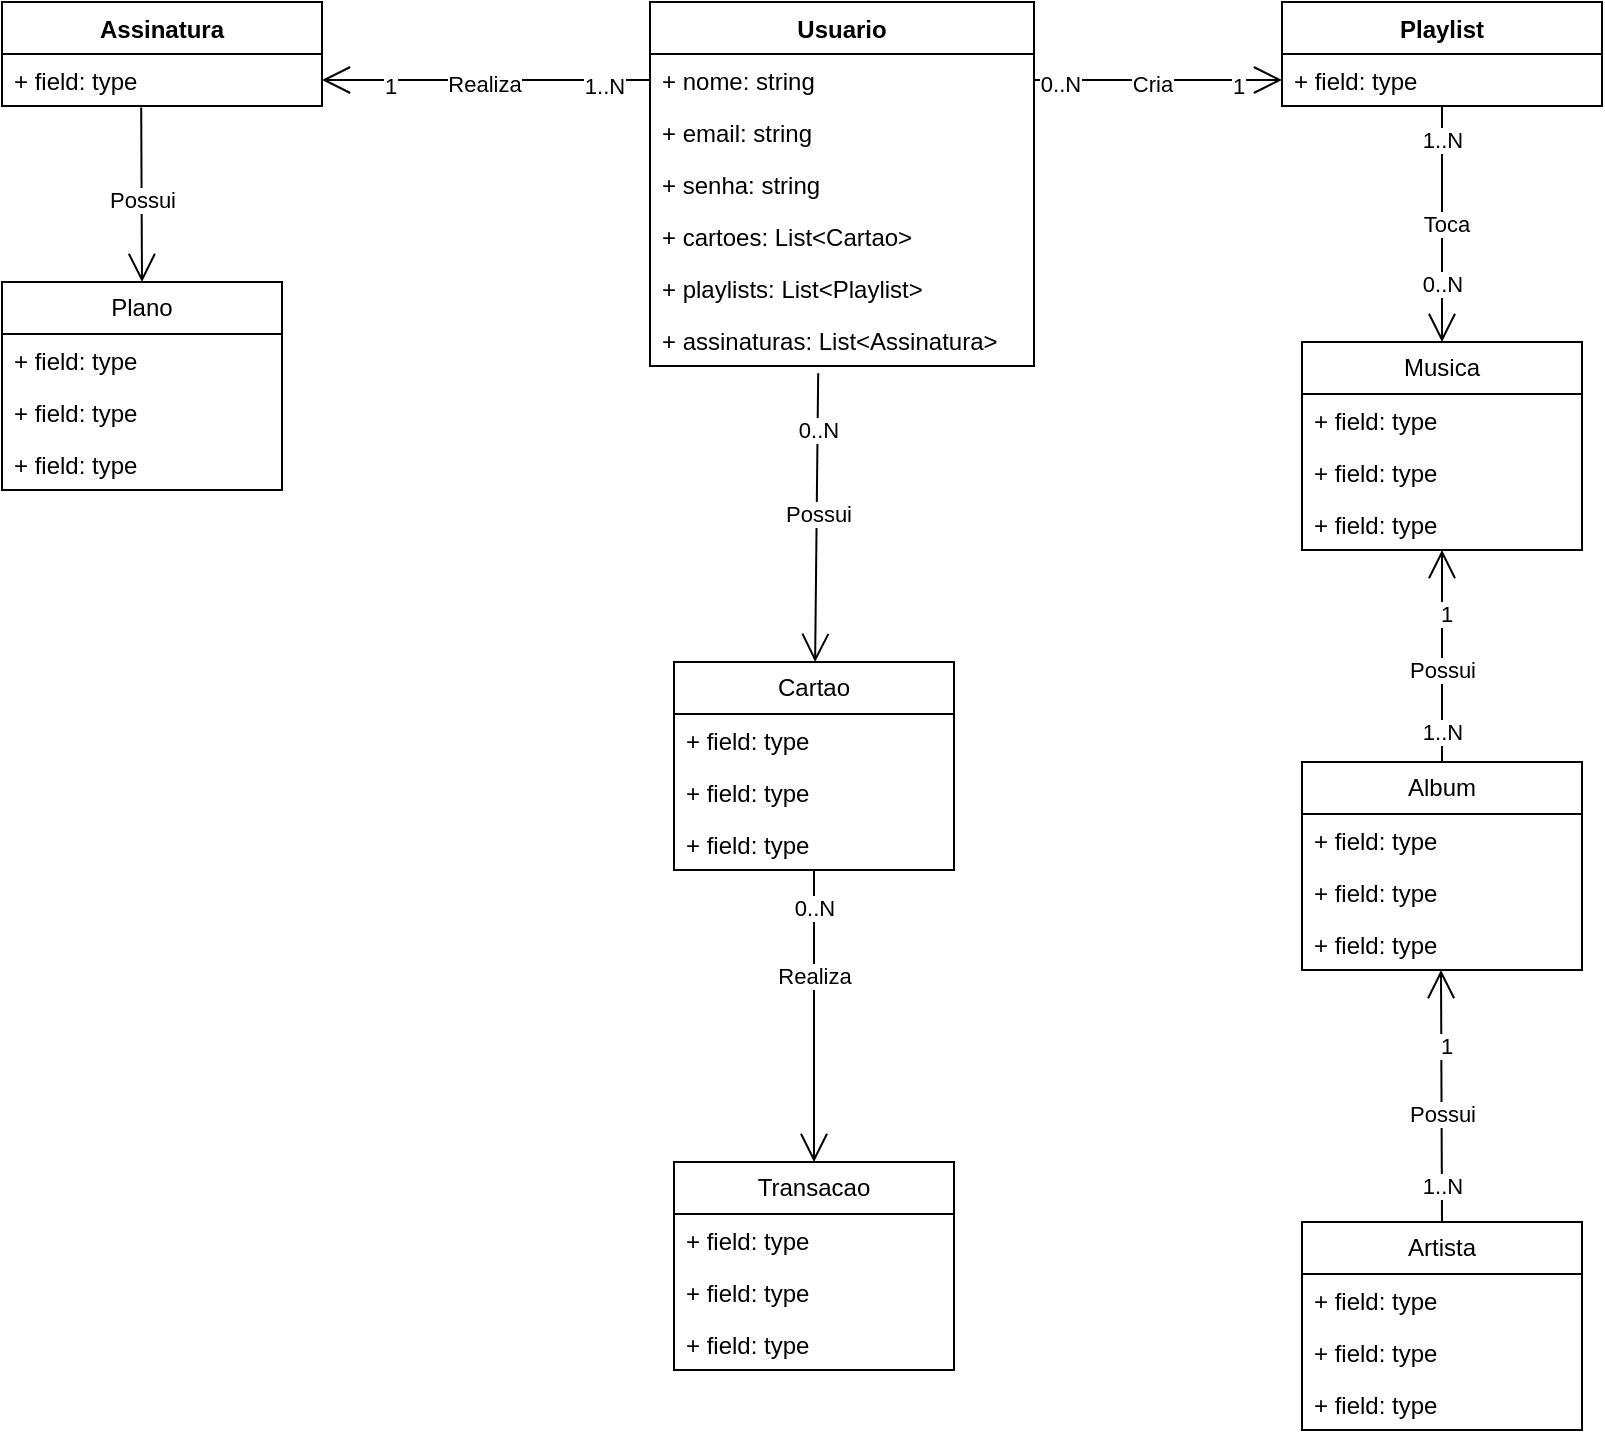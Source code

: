 <mxfile version="22.1.2" type="device">
  <diagram id="C5RBs43oDa-KdzZeNtuy" name="Page-1">
    <mxGraphModel dx="1050" dy="621" grid="1" gridSize="10" guides="1" tooltips="1" connect="1" arrows="1" fold="1" page="1" pageScale="1" pageWidth="827" pageHeight="1169" math="0" shadow="0">
      <root>
        <mxCell id="WIyWlLk6GJQsqaUBKTNV-0" />
        <mxCell id="WIyWlLk6GJQsqaUBKTNV-1" parent="WIyWlLk6GJQsqaUBKTNV-0" />
        <mxCell id="dGO_XDU8RdX9uPXasSDS-13" value="Assinatura" style="swimlane;fontStyle=1;align=center;verticalAlign=top;childLayout=stackLayout;horizontal=1;startSize=26;horizontalStack=0;resizeParent=1;resizeParentMax=0;resizeLast=0;collapsible=1;marginBottom=0;whiteSpace=wrap;html=1;" vertex="1" parent="WIyWlLk6GJQsqaUBKTNV-1">
          <mxGeometry x="14" y="120" width="160" height="52" as="geometry" />
        </mxCell>
        <mxCell id="dGO_XDU8RdX9uPXasSDS-14" value="+ field: type" style="text;strokeColor=none;fillColor=none;align=left;verticalAlign=top;spacingLeft=4;spacingRight=4;overflow=hidden;rotatable=0;points=[[0,0.5],[1,0.5]];portConstraint=eastwest;whiteSpace=wrap;html=1;" vertex="1" parent="dGO_XDU8RdX9uPXasSDS-13">
          <mxGeometry y="26" width="160" height="26" as="geometry" />
        </mxCell>
        <mxCell id="dGO_XDU8RdX9uPXasSDS-17" value="Usuario" style="swimlane;fontStyle=1;align=center;verticalAlign=top;childLayout=stackLayout;horizontal=1;startSize=26;horizontalStack=0;resizeParent=1;resizeParentMax=0;resizeLast=0;collapsible=1;marginBottom=0;whiteSpace=wrap;html=1;" vertex="1" parent="WIyWlLk6GJQsqaUBKTNV-1">
          <mxGeometry x="338" y="120" width="192" height="182" as="geometry" />
        </mxCell>
        <mxCell id="dGO_XDU8RdX9uPXasSDS-18" value="+ nome: string" style="text;strokeColor=none;fillColor=none;align=left;verticalAlign=top;spacingLeft=4;spacingRight=4;overflow=hidden;rotatable=0;points=[[0,0.5],[1,0.5]];portConstraint=eastwest;whiteSpace=wrap;html=1;" vertex="1" parent="dGO_XDU8RdX9uPXasSDS-17">
          <mxGeometry y="26" width="192" height="26" as="geometry" />
        </mxCell>
        <mxCell id="dGO_XDU8RdX9uPXasSDS-97" value="+ email: string" style="text;strokeColor=none;fillColor=none;align=left;verticalAlign=top;spacingLeft=4;spacingRight=4;overflow=hidden;rotatable=0;points=[[0,0.5],[1,0.5]];portConstraint=eastwest;whiteSpace=wrap;html=1;" vertex="1" parent="dGO_XDU8RdX9uPXasSDS-17">
          <mxGeometry y="52" width="192" height="26" as="geometry" />
        </mxCell>
        <mxCell id="dGO_XDU8RdX9uPXasSDS-98" value="+ senha: string" style="text;strokeColor=none;fillColor=none;align=left;verticalAlign=top;spacingLeft=4;spacingRight=4;overflow=hidden;rotatable=0;points=[[0,0.5],[1,0.5]];portConstraint=eastwest;whiteSpace=wrap;html=1;" vertex="1" parent="dGO_XDU8RdX9uPXasSDS-17">
          <mxGeometry y="78" width="192" height="26" as="geometry" />
        </mxCell>
        <mxCell id="dGO_XDU8RdX9uPXasSDS-99" value="+ cartoes: List&amp;lt;Cartao&amp;gt;" style="text;strokeColor=none;fillColor=none;align=left;verticalAlign=top;spacingLeft=4;spacingRight=4;overflow=hidden;rotatable=0;points=[[0,0.5],[1,0.5]];portConstraint=eastwest;whiteSpace=wrap;html=1;" vertex="1" parent="dGO_XDU8RdX9uPXasSDS-17">
          <mxGeometry y="104" width="192" height="26" as="geometry" />
        </mxCell>
        <mxCell id="dGO_XDU8RdX9uPXasSDS-100" value="+ playlists: List&amp;lt;Playlist&amp;gt;" style="text;strokeColor=none;fillColor=none;align=left;verticalAlign=top;spacingLeft=4;spacingRight=4;overflow=hidden;rotatable=0;points=[[0,0.5],[1,0.5]];portConstraint=eastwest;whiteSpace=wrap;html=1;" vertex="1" parent="dGO_XDU8RdX9uPXasSDS-17">
          <mxGeometry y="130" width="192" height="26" as="geometry" />
        </mxCell>
        <mxCell id="dGO_XDU8RdX9uPXasSDS-101" value="+ assinaturas: List&amp;lt;Assinatura&amp;gt;" style="text;strokeColor=none;fillColor=none;align=left;verticalAlign=top;spacingLeft=4;spacingRight=4;overflow=hidden;rotatable=0;points=[[0,0.5],[1,0.5]];portConstraint=eastwest;whiteSpace=wrap;html=1;" vertex="1" parent="dGO_XDU8RdX9uPXasSDS-17">
          <mxGeometry y="156" width="192" height="26" as="geometry" />
        </mxCell>
        <mxCell id="dGO_XDU8RdX9uPXasSDS-21" value="Playlist" style="swimlane;fontStyle=1;align=center;verticalAlign=top;childLayout=stackLayout;horizontal=1;startSize=26;horizontalStack=0;resizeParent=1;resizeParentMax=0;resizeLast=0;collapsible=1;marginBottom=0;whiteSpace=wrap;html=1;" vertex="1" parent="WIyWlLk6GJQsqaUBKTNV-1">
          <mxGeometry x="654" y="120" width="160" height="52" as="geometry" />
        </mxCell>
        <mxCell id="dGO_XDU8RdX9uPXasSDS-22" value="+ field: type" style="text;strokeColor=none;fillColor=none;align=left;verticalAlign=top;spacingLeft=4;spacingRight=4;overflow=hidden;rotatable=0;points=[[0,0.5],[1,0.5]];portConstraint=eastwest;whiteSpace=wrap;html=1;" vertex="1" parent="dGO_XDU8RdX9uPXasSDS-21">
          <mxGeometry y="26" width="160" height="26" as="geometry" />
        </mxCell>
        <mxCell id="dGO_XDU8RdX9uPXasSDS-32" value="" style="endArrow=open;endFill=1;endSize=12;html=1;rounded=0;entryX=0;entryY=0.5;entryDx=0;entryDy=0;" edge="1" parent="WIyWlLk6GJQsqaUBKTNV-1" source="dGO_XDU8RdX9uPXasSDS-18" target="dGO_XDU8RdX9uPXasSDS-22">
          <mxGeometry width="160" relative="1" as="geometry">
            <mxPoint x="504" y="159" as="sourcePoint" />
            <mxPoint x="654" y="163" as="targetPoint" />
          </mxGeometry>
        </mxCell>
        <mxCell id="dGO_XDU8RdX9uPXasSDS-33" value="Cria" style="edgeLabel;html=1;align=center;verticalAlign=middle;resizable=0;points=[];" vertex="1" connectable="0" parent="dGO_XDU8RdX9uPXasSDS-32">
          <mxGeometry x="-0.048" y="-2" relative="1" as="geometry">
            <mxPoint as="offset" />
          </mxGeometry>
        </mxCell>
        <mxCell id="dGO_XDU8RdX9uPXasSDS-34" value="0..N" style="edgeLabel;html=1;align=center;verticalAlign=middle;resizable=0;points=[];" vertex="1" connectable="0" parent="dGO_XDU8RdX9uPXasSDS-32">
          <mxGeometry x="-0.794" y="-2" relative="1" as="geometry">
            <mxPoint as="offset" />
          </mxGeometry>
        </mxCell>
        <mxCell id="dGO_XDU8RdX9uPXasSDS-35" value="1" style="edgeLabel;html=1;align=center;verticalAlign=middle;resizable=0;points=[];" vertex="1" connectable="0" parent="dGO_XDU8RdX9uPXasSDS-32">
          <mxGeometry x="0.635" y="-3" relative="1" as="geometry">
            <mxPoint as="offset" />
          </mxGeometry>
        </mxCell>
        <mxCell id="dGO_XDU8RdX9uPXasSDS-36" value="" style="endArrow=open;endFill=1;endSize=12;html=1;rounded=0;entryX=1;entryY=0.5;entryDx=0;entryDy=0;exitX=0;exitY=0.5;exitDx=0;exitDy=0;" edge="1" parent="WIyWlLk6GJQsqaUBKTNV-1" source="dGO_XDU8RdX9uPXasSDS-18" target="dGO_XDU8RdX9uPXasSDS-14">
          <mxGeometry width="160" relative="1" as="geometry">
            <mxPoint x="534" y="108" as="sourcePoint" />
            <mxPoint x="694" y="108" as="targetPoint" />
          </mxGeometry>
        </mxCell>
        <mxCell id="dGO_XDU8RdX9uPXasSDS-37" value="Realiza" style="edgeLabel;html=1;align=center;verticalAlign=middle;resizable=0;points=[];" vertex="1" connectable="0" parent="dGO_XDU8RdX9uPXasSDS-36">
          <mxGeometry x="0.012" y="2" relative="1" as="geometry">
            <mxPoint as="offset" />
          </mxGeometry>
        </mxCell>
        <mxCell id="dGO_XDU8RdX9uPXasSDS-40" value="1..N" style="edgeLabel;html=1;align=center;verticalAlign=middle;resizable=0;points=[];" vertex="1" connectable="0" parent="dGO_XDU8RdX9uPXasSDS-36">
          <mxGeometry x="-0.72" y="3" relative="1" as="geometry">
            <mxPoint as="offset" />
          </mxGeometry>
        </mxCell>
        <mxCell id="dGO_XDU8RdX9uPXasSDS-43" value="1" style="edgeLabel;html=1;align=center;verticalAlign=middle;resizable=0;points=[];" vertex="1" connectable="0" parent="dGO_XDU8RdX9uPXasSDS-36">
          <mxGeometry x="0.585" y="3" relative="1" as="geometry">
            <mxPoint as="offset" />
          </mxGeometry>
        </mxCell>
        <mxCell id="dGO_XDU8RdX9uPXasSDS-48" value="Musica" style="swimlane;fontStyle=0;childLayout=stackLayout;horizontal=1;startSize=26;fillColor=none;horizontalStack=0;resizeParent=1;resizeParentMax=0;resizeLast=0;collapsible=1;marginBottom=0;whiteSpace=wrap;html=1;" vertex="1" parent="WIyWlLk6GJQsqaUBKTNV-1">
          <mxGeometry x="664" y="290" width="140" height="104" as="geometry" />
        </mxCell>
        <mxCell id="dGO_XDU8RdX9uPXasSDS-49" value="+ field: type" style="text;strokeColor=none;fillColor=none;align=left;verticalAlign=top;spacingLeft=4;spacingRight=4;overflow=hidden;rotatable=0;points=[[0,0.5],[1,0.5]];portConstraint=eastwest;whiteSpace=wrap;html=1;" vertex="1" parent="dGO_XDU8RdX9uPXasSDS-48">
          <mxGeometry y="26" width="140" height="26" as="geometry" />
        </mxCell>
        <mxCell id="dGO_XDU8RdX9uPXasSDS-50" value="+ field: type" style="text;strokeColor=none;fillColor=none;align=left;verticalAlign=top;spacingLeft=4;spacingRight=4;overflow=hidden;rotatable=0;points=[[0,0.5],[1,0.5]];portConstraint=eastwest;whiteSpace=wrap;html=1;" vertex="1" parent="dGO_XDU8RdX9uPXasSDS-48">
          <mxGeometry y="52" width="140" height="26" as="geometry" />
        </mxCell>
        <mxCell id="dGO_XDU8RdX9uPXasSDS-51" value="+ field: type" style="text;strokeColor=none;fillColor=none;align=left;verticalAlign=top;spacingLeft=4;spacingRight=4;overflow=hidden;rotatable=0;points=[[0,0.5],[1,0.5]];portConstraint=eastwest;whiteSpace=wrap;html=1;" vertex="1" parent="dGO_XDU8RdX9uPXasSDS-48">
          <mxGeometry y="78" width="140" height="26" as="geometry" />
        </mxCell>
        <mxCell id="dGO_XDU8RdX9uPXasSDS-52" value="" style="endArrow=open;endFill=1;endSize=12;html=1;rounded=0;" edge="1" parent="WIyWlLk6GJQsqaUBKTNV-1" source="dGO_XDU8RdX9uPXasSDS-22" target="dGO_XDU8RdX9uPXasSDS-48">
          <mxGeometry width="160" relative="1" as="geometry">
            <mxPoint x="530" y="330" as="sourcePoint" />
            <mxPoint x="690" y="330" as="targetPoint" />
          </mxGeometry>
        </mxCell>
        <mxCell id="dGO_XDU8RdX9uPXasSDS-53" value="Toca" style="edgeLabel;html=1;align=center;verticalAlign=middle;resizable=0;points=[];" vertex="1" connectable="0" parent="dGO_XDU8RdX9uPXasSDS-52">
          <mxGeometry y="2" relative="1" as="geometry">
            <mxPoint as="offset" />
          </mxGeometry>
        </mxCell>
        <mxCell id="dGO_XDU8RdX9uPXasSDS-54" value="1..N" style="edgeLabel;html=1;align=center;verticalAlign=middle;resizable=0;points=[];" vertex="1" connectable="0" parent="dGO_XDU8RdX9uPXasSDS-52">
          <mxGeometry x="-0.712" relative="1" as="geometry">
            <mxPoint as="offset" />
          </mxGeometry>
        </mxCell>
        <mxCell id="dGO_XDU8RdX9uPXasSDS-55" value="0..N" style="edgeLabel;html=1;align=center;verticalAlign=middle;resizable=0;points=[];" vertex="1" connectable="0" parent="dGO_XDU8RdX9uPXasSDS-52">
          <mxGeometry x="0.508" relative="1" as="geometry">
            <mxPoint as="offset" />
          </mxGeometry>
        </mxCell>
        <mxCell id="dGO_XDU8RdX9uPXasSDS-56" value="Plano" style="swimlane;fontStyle=0;childLayout=stackLayout;horizontal=1;startSize=26;fillColor=none;horizontalStack=0;resizeParent=1;resizeParentMax=0;resizeLast=0;collapsible=1;marginBottom=0;whiteSpace=wrap;html=1;" vertex="1" parent="WIyWlLk6GJQsqaUBKTNV-1">
          <mxGeometry x="14" y="260" width="140" height="104" as="geometry" />
        </mxCell>
        <mxCell id="dGO_XDU8RdX9uPXasSDS-57" value="+ field: type" style="text;strokeColor=none;fillColor=none;align=left;verticalAlign=top;spacingLeft=4;spacingRight=4;overflow=hidden;rotatable=0;points=[[0,0.5],[1,0.5]];portConstraint=eastwest;whiteSpace=wrap;html=1;" vertex="1" parent="dGO_XDU8RdX9uPXasSDS-56">
          <mxGeometry y="26" width="140" height="26" as="geometry" />
        </mxCell>
        <mxCell id="dGO_XDU8RdX9uPXasSDS-58" value="+ field: type" style="text;strokeColor=none;fillColor=none;align=left;verticalAlign=top;spacingLeft=4;spacingRight=4;overflow=hidden;rotatable=0;points=[[0,0.5],[1,0.5]];portConstraint=eastwest;whiteSpace=wrap;html=1;" vertex="1" parent="dGO_XDU8RdX9uPXasSDS-56">
          <mxGeometry y="52" width="140" height="26" as="geometry" />
        </mxCell>
        <mxCell id="dGO_XDU8RdX9uPXasSDS-59" value="+ field: type" style="text;strokeColor=none;fillColor=none;align=left;verticalAlign=top;spacingLeft=4;spacingRight=4;overflow=hidden;rotatable=0;points=[[0,0.5],[1,0.5]];portConstraint=eastwest;whiteSpace=wrap;html=1;" vertex="1" parent="dGO_XDU8RdX9uPXasSDS-56">
          <mxGeometry y="78" width="140" height="26" as="geometry" />
        </mxCell>
        <mxCell id="dGO_XDU8RdX9uPXasSDS-60" value="" style="endArrow=open;endFill=1;endSize=12;html=1;rounded=0;entryX=0.5;entryY=0;entryDx=0;entryDy=0;exitX=0.435;exitY=1.031;exitDx=0;exitDy=0;exitPerimeter=0;entryPerimeter=0;" edge="1" parent="WIyWlLk6GJQsqaUBKTNV-1" source="dGO_XDU8RdX9uPXasSDS-14" target="dGO_XDU8RdX9uPXasSDS-56">
          <mxGeometry width="160" relative="1" as="geometry">
            <mxPoint x="80" y="160" as="sourcePoint" />
            <mxPoint x="690" y="330" as="targetPoint" />
          </mxGeometry>
        </mxCell>
        <mxCell id="dGO_XDU8RdX9uPXasSDS-95" value="Possui" style="edgeLabel;html=1;align=center;verticalAlign=middle;resizable=0;points=[];" vertex="1" connectable="0" parent="dGO_XDU8RdX9uPXasSDS-60">
          <mxGeometry x="0.06" relative="1" as="geometry">
            <mxPoint as="offset" />
          </mxGeometry>
        </mxCell>
        <mxCell id="dGO_XDU8RdX9uPXasSDS-62" value="Cartao" style="swimlane;fontStyle=0;childLayout=stackLayout;horizontal=1;startSize=26;fillColor=none;horizontalStack=0;resizeParent=1;resizeParentMax=0;resizeLast=0;collapsible=1;marginBottom=0;whiteSpace=wrap;html=1;" vertex="1" parent="WIyWlLk6GJQsqaUBKTNV-1">
          <mxGeometry x="350" y="450" width="140" height="104" as="geometry" />
        </mxCell>
        <mxCell id="dGO_XDU8RdX9uPXasSDS-63" value="+ field: type" style="text;strokeColor=none;fillColor=none;align=left;verticalAlign=top;spacingLeft=4;spacingRight=4;overflow=hidden;rotatable=0;points=[[0,0.5],[1,0.5]];portConstraint=eastwest;whiteSpace=wrap;html=1;" vertex="1" parent="dGO_XDU8RdX9uPXasSDS-62">
          <mxGeometry y="26" width="140" height="26" as="geometry" />
        </mxCell>
        <mxCell id="dGO_XDU8RdX9uPXasSDS-64" value="+ field: type" style="text;strokeColor=none;fillColor=none;align=left;verticalAlign=top;spacingLeft=4;spacingRight=4;overflow=hidden;rotatable=0;points=[[0,0.5],[1,0.5]];portConstraint=eastwest;whiteSpace=wrap;html=1;" vertex="1" parent="dGO_XDU8RdX9uPXasSDS-62">
          <mxGeometry y="52" width="140" height="26" as="geometry" />
        </mxCell>
        <mxCell id="dGO_XDU8RdX9uPXasSDS-65" value="+ field: type" style="text;strokeColor=none;fillColor=none;align=left;verticalAlign=top;spacingLeft=4;spacingRight=4;overflow=hidden;rotatable=0;points=[[0,0.5],[1,0.5]];portConstraint=eastwest;whiteSpace=wrap;html=1;" vertex="1" parent="dGO_XDU8RdX9uPXasSDS-62">
          <mxGeometry y="78" width="140" height="26" as="geometry" />
        </mxCell>
        <mxCell id="dGO_XDU8RdX9uPXasSDS-66" value="Transacao" style="swimlane;fontStyle=0;childLayout=stackLayout;horizontal=1;startSize=26;fillColor=none;horizontalStack=0;resizeParent=1;resizeParentMax=0;resizeLast=0;collapsible=1;marginBottom=0;whiteSpace=wrap;html=1;" vertex="1" parent="WIyWlLk6GJQsqaUBKTNV-1">
          <mxGeometry x="350" y="700" width="140" height="104" as="geometry" />
        </mxCell>
        <mxCell id="dGO_XDU8RdX9uPXasSDS-67" value="+ field: type" style="text;strokeColor=none;fillColor=none;align=left;verticalAlign=top;spacingLeft=4;spacingRight=4;overflow=hidden;rotatable=0;points=[[0,0.5],[1,0.5]];portConstraint=eastwest;whiteSpace=wrap;html=1;" vertex="1" parent="dGO_XDU8RdX9uPXasSDS-66">
          <mxGeometry y="26" width="140" height="26" as="geometry" />
        </mxCell>
        <mxCell id="dGO_XDU8RdX9uPXasSDS-68" value="+ field: type" style="text;strokeColor=none;fillColor=none;align=left;verticalAlign=top;spacingLeft=4;spacingRight=4;overflow=hidden;rotatable=0;points=[[0,0.5],[1,0.5]];portConstraint=eastwest;whiteSpace=wrap;html=1;" vertex="1" parent="dGO_XDU8RdX9uPXasSDS-66">
          <mxGeometry y="52" width="140" height="26" as="geometry" />
        </mxCell>
        <mxCell id="dGO_XDU8RdX9uPXasSDS-69" value="+ field: type" style="text;strokeColor=none;fillColor=none;align=left;verticalAlign=top;spacingLeft=4;spacingRight=4;overflow=hidden;rotatable=0;points=[[0,0.5],[1,0.5]];portConstraint=eastwest;whiteSpace=wrap;html=1;" vertex="1" parent="dGO_XDU8RdX9uPXasSDS-66">
          <mxGeometry y="78" width="140" height="26" as="geometry" />
        </mxCell>
        <mxCell id="dGO_XDU8RdX9uPXasSDS-70" value="" style="endArrow=open;endFill=1;endSize=12;html=1;rounded=0;exitX=0.438;exitY=1.138;exitDx=0;exitDy=0;exitPerimeter=0;" edge="1" parent="WIyWlLk6GJQsqaUBKTNV-1" source="dGO_XDU8RdX9uPXasSDS-101" target="dGO_XDU8RdX9uPXasSDS-62">
          <mxGeometry width="160" relative="1" as="geometry">
            <mxPoint x="420" y="280" as="sourcePoint" />
            <mxPoint x="500" y="320" as="targetPoint" />
          </mxGeometry>
        </mxCell>
        <mxCell id="dGO_XDU8RdX9uPXasSDS-73" value="Possui" style="edgeLabel;html=1;align=center;verticalAlign=middle;resizable=0;points=[];" vertex="1" connectable="0" parent="dGO_XDU8RdX9uPXasSDS-70">
          <mxGeometry x="-0.024" relative="1" as="geometry">
            <mxPoint as="offset" />
          </mxGeometry>
        </mxCell>
        <mxCell id="dGO_XDU8RdX9uPXasSDS-74" value="0..N" style="edgeLabel;html=1;align=center;verticalAlign=middle;resizable=0;points=[];" vertex="1" connectable="0" parent="dGO_XDU8RdX9uPXasSDS-70">
          <mxGeometry x="-0.613" relative="1" as="geometry">
            <mxPoint as="offset" />
          </mxGeometry>
        </mxCell>
        <mxCell id="dGO_XDU8RdX9uPXasSDS-75" value="" style="endArrow=open;endFill=1;endSize=12;html=1;rounded=0;entryX=0.5;entryY=0;entryDx=0;entryDy=0;" edge="1" parent="WIyWlLk6GJQsqaUBKTNV-1" source="dGO_XDU8RdX9uPXasSDS-65" target="dGO_XDU8RdX9uPXasSDS-66">
          <mxGeometry width="160" relative="1" as="geometry">
            <mxPoint x="340" y="320" as="sourcePoint" />
            <mxPoint x="500" y="320" as="targetPoint" />
          </mxGeometry>
        </mxCell>
        <mxCell id="dGO_XDU8RdX9uPXasSDS-76" value="Realiza" style="edgeLabel;html=1;align=center;verticalAlign=middle;resizable=0;points=[];" vertex="1" connectable="0" parent="dGO_XDU8RdX9uPXasSDS-75">
          <mxGeometry x="-0.284" relative="1" as="geometry">
            <mxPoint as="offset" />
          </mxGeometry>
        </mxCell>
        <mxCell id="dGO_XDU8RdX9uPXasSDS-77" value="0..N" style="edgeLabel;html=1;align=center;verticalAlign=middle;resizable=0;points=[];" vertex="1" connectable="0" parent="dGO_XDU8RdX9uPXasSDS-75">
          <mxGeometry x="-0.75" relative="1" as="geometry">
            <mxPoint as="offset" />
          </mxGeometry>
        </mxCell>
        <mxCell id="dGO_XDU8RdX9uPXasSDS-78" value="Album" style="swimlane;fontStyle=0;childLayout=stackLayout;horizontal=1;startSize=26;fillColor=none;horizontalStack=0;resizeParent=1;resizeParentMax=0;resizeLast=0;collapsible=1;marginBottom=0;whiteSpace=wrap;html=1;" vertex="1" parent="WIyWlLk6GJQsqaUBKTNV-1">
          <mxGeometry x="664" y="500" width="140" height="104" as="geometry" />
        </mxCell>
        <mxCell id="dGO_XDU8RdX9uPXasSDS-79" value="+ field: type" style="text;strokeColor=none;fillColor=none;align=left;verticalAlign=top;spacingLeft=4;spacingRight=4;overflow=hidden;rotatable=0;points=[[0,0.5],[1,0.5]];portConstraint=eastwest;whiteSpace=wrap;html=1;" vertex="1" parent="dGO_XDU8RdX9uPXasSDS-78">
          <mxGeometry y="26" width="140" height="26" as="geometry" />
        </mxCell>
        <mxCell id="dGO_XDU8RdX9uPXasSDS-80" value="+ field: type" style="text;strokeColor=none;fillColor=none;align=left;verticalAlign=top;spacingLeft=4;spacingRight=4;overflow=hidden;rotatable=0;points=[[0,0.5],[1,0.5]];portConstraint=eastwest;whiteSpace=wrap;html=1;" vertex="1" parent="dGO_XDU8RdX9uPXasSDS-78">
          <mxGeometry y="52" width="140" height="26" as="geometry" />
        </mxCell>
        <mxCell id="dGO_XDU8RdX9uPXasSDS-81" value="+ field: type" style="text;strokeColor=none;fillColor=none;align=left;verticalAlign=top;spacingLeft=4;spacingRight=4;overflow=hidden;rotatable=0;points=[[0,0.5],[1,0.5]];portConstraint=eastwest;whiteSpace=wrap;html=1;" vertex="1" parent="dGO_XDU8RdX9uPXasSDS-78">
          <mxGeometry y="78" width="140" height="26" as="geometry" />
        </mxCell>
        <mxCell id="dGO_XDU8RdX9uPXasSDS-82" value="Artista" style="swimlane;fontStyle=0;childLayout=stackLayout;horizontal=1;startSize=26;fillColor=none;horizontalStack=0;resizeParent=1;resizeParentMax=0;resizeLast=0;collapsible=1;marginBottom=0;whiteSpace=wrap;html=1;" vertex="1" parent="WIyWlLk6GJQsqaUBKTNV-1">
          <mxGeometry x="664" y="730" width="140" height="104" as="geometry" />
        </mxCell>
        <mxCell id="dGO_XDU8RdX9uPXasSDS-83" value="+ field: type" style="text;strokeColor=none;fillColor=none;align=left;verticalAlign=top;spacingLeft=4;spacingRight=4;overflow=hidden;rotatable=0;points=[[0,0.5],[1,0.5]];portConstraint=eastwest;whiteSpace=wrap;html=1;" vertex="1" parent="dGO_XDU8RdX9uPXasSDS-82">
          <mxGeometry y="26" width="140" height="26" as="geometry" />
        </mxCell>
        <mxCell id="dGO_XDU8RdX9uPXasSDS-84" value="+ field: type" style="text;strokeColor=none;fillColor=none;align=left;verticalAlign=top;spacingLeft=4;spacingRight=4;overflow=hidden;rotatable=0;points=[[0,0.5],[1,0.5]];portConstraint=eastwest;whiteSpace=wrap;html=1;" vertex="1" parent="dGO_XDU8RdX9uPXasSDS-82">
          <mxGeometry y="52" width="140" height="26" as="geometry" />
        </mxCell>
        <mxCell id="dGO_XDU8RdX9uPXasSDS-85" value="+ field: type" style="text;strokeColor=none;fillColor=none;align=left;verticalAlign=top;spacingLeft=4;spacingRight=4;overflow=hidden;rotatable=0;points=[[0,0.5],[1,0.5]];portConstraint=eastwest;whiteSpace=wrap;html=1;" vertex="1" parent="dGO_XDU8RdX9uPXasSDS-82">
          <mxGeometry y="78" width="140" height="26" as="geometry" />
        </mxCell>
        <mxCell id="dGO_XDU8RdX9uPXasSDS-86" value="" style="endArrow=open;endFill=1;endSize=12;html=1;rounded=0;exitX=0.5;exitY=0;exitDx=0;exitDy=0;" edge="1" parent="WIyWlLk6GJQsqaUBKTNV-1" source="dGO_XDU8RdX9uPXasSDS-78" target="dGO_XDU8RdX9uPXasSDS-51">
          <mxGeometry width="160" relative="1" as="geometry">
            <mxPoint x="590" y="420" as="sourcePoint" />
            <mxPoint x="750" y="420" as="targetPoint" />
          </mxGeometry>
        </mxCell>
        <mxCell id="dGO_XDU8RdX9uPXasSDS-88" value="Possui" style="edgeLabel;html=1;align=center;verticalAlign=middle;resizable=0;points=[];" vertex="1" connectable="0" parent="dGO_XDU8RdX9uPXasSDS-86">
          <mxGeometry x="-0.132" relative="1" as="geometry">
            <mxPoint as="offset" />
          </mxGeometry>
        </mxCell>
        <mxCell id="dGO_XDU8RdX9uPXasSDS-89" value="1" style="edgeLabel;html=1;align=center;verticalAlign=middle;resizable=0;points=[];" vertex="1" connectable="0" parent="dGO_XDU8RdX9uPXasSDS-86">
          <mxGeometry x="0.396" y="-2" relative="1" as="geometry">
            <mxPoint as="offset" />
          </mxGeometry>
        </mxCell>
        <mxCell id="dGO_XDU8RdX9uPXasSDS-90" value="1..N" style="edgeLabel;html=1;align=center;verticalAlign=middle;resizable=0;points=[];" vertex="1" connectable="0" parent="dGO_XDU8RdX9uPXasSDS-86">
          <mxGeometry x="-0.717" relative="1" as="geometry">
            <mxPoint as="offset" />
          </mxGeometry>
        </mxCell>
        <mxCell id="dGO_XDU8RdX9uPXasSDS-91" value="" style="endArrow=open;endFill=1;endSize=12;html=1;rounded=0;exitX=0.5;exitY=0;exitDx=0;exitDy=0;" edge="1" parent="WIyWlLk6GJQsqaUBKTNV-1" source="dGO_XDU8RdX9uPXasSDS-82">
          <mxGeometry width="160" relative="1" as="geometry">
            <mxPoint x="733.5" y="710" as="sourcePoint" />
            <mxPoint x="733.5" y="604" as="targetPoint" />
          </mxGeometry>
        </mxCell>
        <mxCell id="dGO_XDU8RdX9uPXasSDS-92" value="Possui" style="edgeLabel;html=1;align=center;verticalAlign=middle;resizable=0;points=[];" vertex="1" connectable="0" parent="dGO_XDU8RdX9uPXasSDS-91">
          <mxGeometry x="-0.132" relative="1" as="geometry">
            <mxPoint as="offset" />
          </mxGeometry>
        </mxCell>
        <mxCell id="dGO_XDU8RdX9uPXasSDS-93" value="1" style="edgeLabel;html=1;align=center;verticalAlign=middle;resizable=0;points=[];" vertex="1" connectable="0" parent="dGO_XDU8RdX9uPXasSDS-91">
          <mxGeometry x="0.396" y="-2" relative="1" as="geometry">
            <mxPoint as="offset" />
          </mxGeometry>
        </mxCell>
        <mxCell id="dGO_XDU8RdX9uPXasSDS-94" value="1..N" style="edgeLabel;html=1;align=center;verticalAlign=middle;resizable=0;points=[];" vertex="1" connectable="0" parent="dGO_XDU8RdX9uPXasSDS-91">
          <mxGeometry x="-0.717" relative="1" as="geometry">
            <mxPoint as="offset" />
          </mxGeometry>
        </mxCell>
      </root>
    </mxGraphModel>
  </diagram>
</mxfile>
